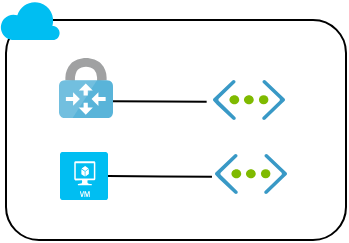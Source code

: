 <mxfile version="12.2.0" type="github" pages="1">
  <diagram id="VmT1LkWnuB_dBGMfcEaX" name="Page-1">
    <mxGraphModel dx="856" dy="546" grid="1" gridSize="10" guides="1" tooltips="1" connect="1" arrows="1" fold="1" page="1" pageScale="1" pageWidth="827" pageHeight="1169" math="0" shadow="0">
      <root>
        <mxCell id="0"/>
        <mxCell id="1" parent="0"/>
        <mxCell id="69587OJLfGmKJX35gofr-18" value="" style="rounded=1;whiteSpace=wrap;html=1;" parent="1" vertex="1">
          <mxGeometry x="80" y="120" width="170" height="110" as="geometry"/>
        </mxCell>
        <mxCell id="69587OJLfGmKJX35gofr-1" value="" style="verticalLabelPosition=bottom;html=1;verticalAlign=top;align=center;strokeColor=none;fillColor=#00BEF2;shape=mxgraph.azure.cloud;" parent="1" vertex="1">
          <mxGeometry x="77" y="110" width="30" height="20" as="geometry"/>
        </mxCell>
        <mxCell id="69587OJLfGmKJX35gofr-11" value="" style="edgeStyle=orthogonalEdgeStyle;rounded=0;orthogonalLoop=1;jettySize=auto;html=1;endArrow=none;endFill=0;exitX=0.975;exitY=0.722;exitDx=0;exitDy=0;exitPerimeter=0;entryX=-0.088;entryY=0.542;entryDx=0;entryDy=0;entryPerimeter=0;" parent="1" source="69587OJLfGmKJX35gofr-3" target="69587OJLfGmKJX35gofr-2" edge="1">
          <mxGeometry relative="1" as="geometry">
            <mxPoint x="150" y="160" as="sourcePoint"/>
            <mxPoint x="182" y="161" as="targetPoint"/>
          </mxGeometry>
        </mxCell>
        <mxCell id="69587OJLfGmKJX35gofr-2" value="" style="aspect=fixed;html=1;points=[];align=center;image;fontSize=12;image=img/lib/mscae/Virtual_Network.svg;" parent="1" vertex="1">
          <mxGeometry x="183.5" y="150" width="36" height="20" as="geometry"/>
        </mxCell>
        <mxCell id="69587OJLfGmKJX35gofr-3" value="" style="aspect=fixed;html=1;points=[];align=center;image;fontSize=12;image=img/lib/mscae/VPN_Gateway.svg;" parent="1" vertex="1">
          <mxGeometry x="106.5" y="139" width="27" height="30" as="geometry"/>
        </mxCell>
        <mxCell id="69587OJLfGmKJX35gofr-5" value="" style="verticalLabelPosition=bottom;html=1;verticalAlign=top;align=center;strokeColor=none;fillColor=#00BEF2;shape=mxgraph.azure.virtual_machine;" parent="1" vertex="1">
          <mxGeometry x="107" y="186" width="24" height="24" as="geometry"/>
        </mxCell>
        <mxCell id="69587OJLfGmKJX35gofr-16" value="" style="edgeStyle=orthogonalEdgeStyle;rounded=0;orthogonalLoop=1;jettySize=auto;html=1;endArrow=none;endFill=0;entryX=1;entryY=0.5;entryDx=0;entryDy=0;entryPerimeter=0;exitX=-0.042;exitY=0.567;exitDx=0;exitDy=0;exitPerimeter=0;" parent="1" source="69587OJLfGmKJX35gofr-12" target="69587OJLfGmKJX35gofr-5" edge="1">
          <mxGeometry relative="1" as="geometry">
            <mxPoint x="183.5" y="193" as="sourcePoint"/>
            <mxPoint x="160" y="193" as="targetPoint"/>
          </mxGeometry>
        </mxCell>
        <mxCell id="69587OJLfGmKJX35gofr-12" value="" style="aspect=fixed;html=1;points=[];align=center;image;fontSize=12;image=img/lib/mscae/Virtual_Network.svg;" parent="1" vertex="1">
          <mxGeometry x="184.5" y="187" width="36" height="20" as="geometry"/>
        </mxCell>
      </root>
    </mxGraphModel>
  </diagram>
</mxfile>
